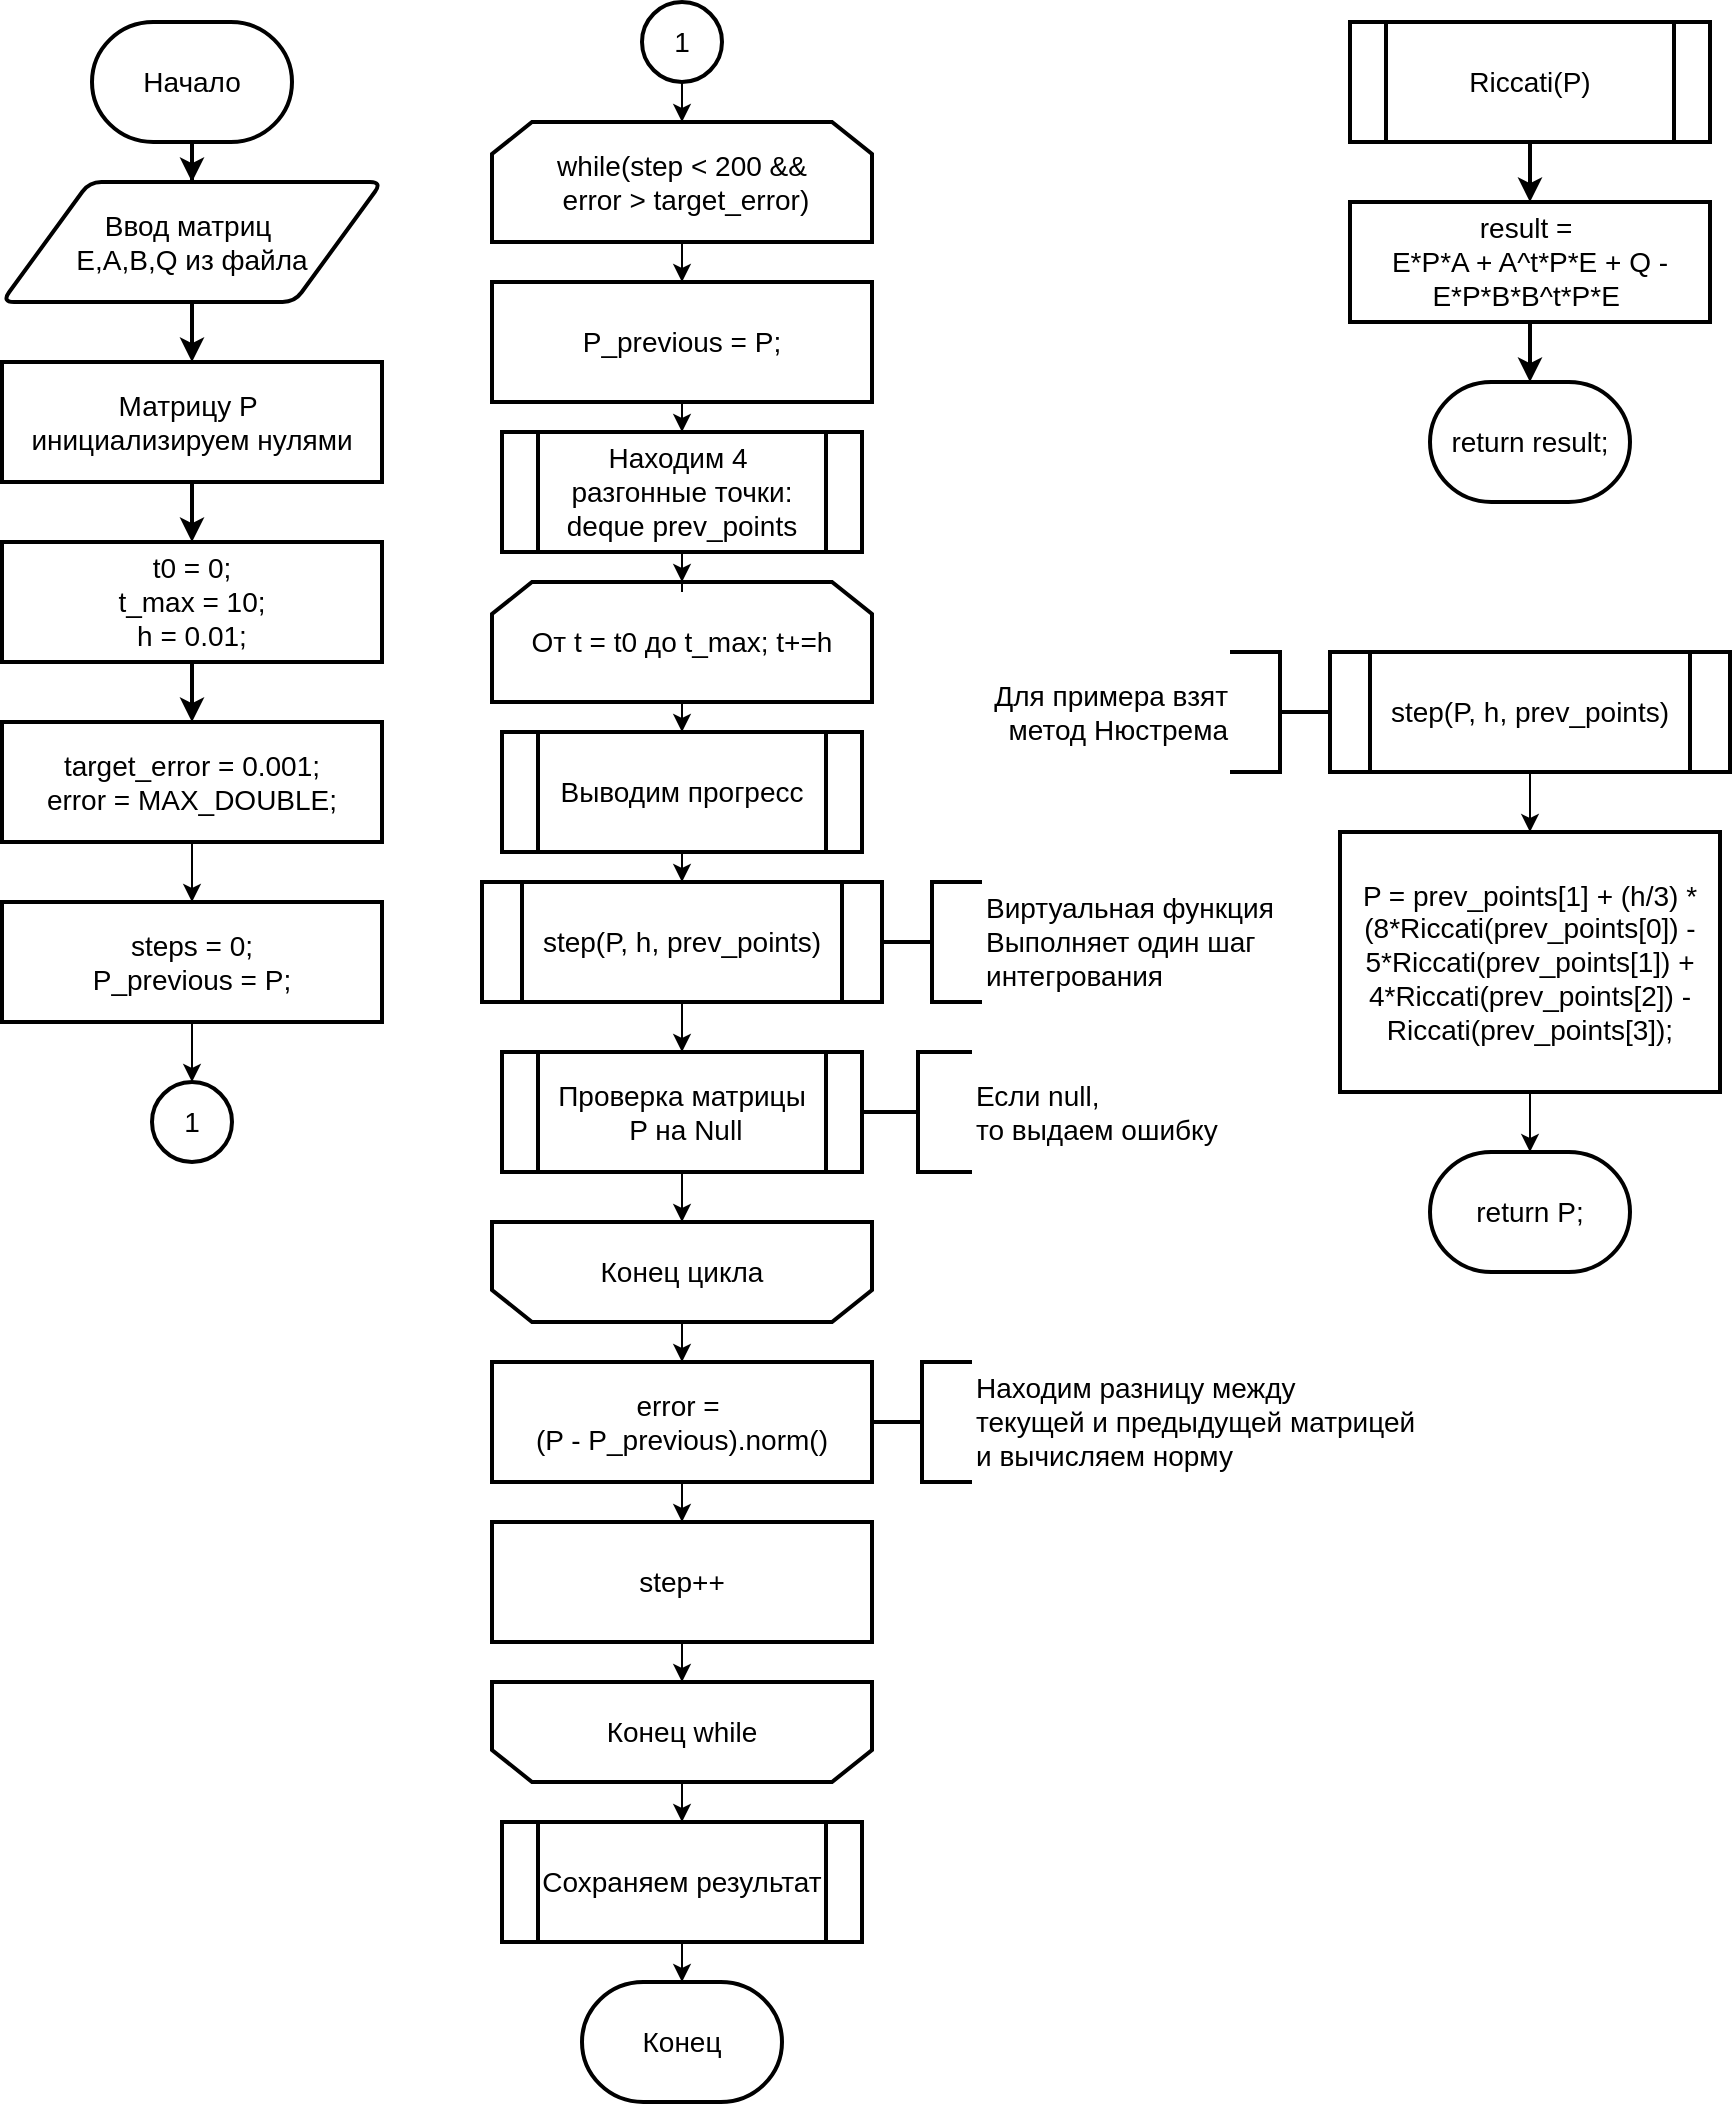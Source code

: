 <mxfile version="26.2.14">
  <diagram name="Page-1" id="VwPLgu5Wv_GMSjUahPSe">
    <mxGraphModel dx="3154" dy="2361" grid="1" gridSize="10" guides="1" tooltips="1" connect="1" arrows="1" fold="1" page="1" pageScale="1" pageWidth="827" pageHeight="1169" math="0" shadow="0">
      <root>
        <mxCell id="0" />
        <mxCell id="1" parent="0" />
        <mxCell id="0BCGg5lSnE4ghccV2pUJ-9" style="edgeStyle=orthogonalEdgeStyle;rounded=0;orthogonalLoop=1;jettySize=auto;html=1;fontSize=14;strokeWidth=2;" parent="1" source="0BCGg5lSnE4ghccV2pUJ-1" target="0BCGg5lSnE4ghccV2pUJ-3" edge="1">
          <mxGeometry relative="1" as="geometry" />
        </mxCell>
        <mxCell id="0BCGg5lSnE4ghccV2pUJ-1" value="Начало" style="strokeWidth=2;html=1;shape=mxgraph.flowchart.terminator;whiteSpace=wrap;fontSize=14;" parent="1" vertex="1">
          <mxGeometry x="-245" y="10" width="100" height="60" as="geometry" />
        </mxCell>
        <mxCell id="0BCGg5lSnE4ghccV2pUJ-2" value="Конец" style="strokeWidth=2;html=1;shape=mxgraph.flowchart.terminator;whiteSpace=wrap;fontSize=14;" parent="1" vertex="1">
          <mxGeometry y="990" width="100" height="60" as="geometry" />
        </mxCell>
        <mxCell id="0BCGg5lSnE4ghccV2pUJ-10" style="edgeStyle=orthogonalEdgeStyle;rounded=0;orthogonalLoop=1;jettySize=auto;html=1;fontSize=14;strokeWidth=2;" parent="1" source="0BCGg5lSnE4ghccV2pUJ-3" target="0BCGg5lSnE4ghccV2pUJ-7" edge="1">
          <mxGeometry relative="1" as="geometry">
            <mxPoint x="-194.98" y="170" as="targetPoint" />
          </mxGeometry>
        </mxCell>
        <mxCell id="0BCGg5lSnE4ghccV2pUJ-3" value="Ввод матриц&amp;nbsp;&lt;div&gt;E,A,B,Q из файла&lt;/div&gt;" style="shape=parallelogram;html=1;strokeWidth=2;perimeter=parallelogramPerimeter;whiteSpace=wrap;rounded=1;arcSize=12;size=0.23;fontSize=14;" parent="1" vertex="1">
          <mxGeometry x="-290" y="90" width="190" height="60" as="geometry" />
        </mxCell>
        <mxCell id="0BCGg5lSnE4ghccV2pUJ-24" value="" style="edgeStyle=orthogonalEdgeStyle;rounded=0;orthogonalLoop=1;jettySize=auto;html=1;strokeWidth=2;fontSize=14;" parent="1" source="0BCGg5lSnE4ghccV2pUJ-7" target="0BCGg5lSnE4ghccV2pUJ-21" edge="1">
          <mxGeometry relative="1" as="geometry" />
        </mxCell>
        <mxCell id="0BCGg5lSnE4ghccV2pUJ-7" value="Матрицу P&amp;nbsp;&lt;div&gt;инициализируем нулями&lt;/div&gt;" style="shape=label;html=1;strokeWidth=2;whiteSpace=wrap;rounded=0;arcSize=12;size=0.23;fontSize=14;" parent="1" vertex="1">
          <mxGeometry x="-290" y="180" width="190" height="60" as="geometry" />
        </mxCell>
        <mxCell id="0BCGg5lSnE4ghccV2pUJ-16" value="" style="edgeStyle=orthogonalEdgeStyle;rounded=0;orthogonalLoop=1;jettySize=auto;html=1;fontSize=14;strokeWidth=2;" parent="1" source="0BCGg5lSnE4ghccV2pUJ-14" target="0BCGg5lSnE4ghccV2pUJ-15" edge="1">
          <mxGeometry relative="1" as="geometry">
            <mxPoint x="439.091" y="60" as="sourcePoint" />
            <mxPoint x="439.091" y="90" as="targetPoint" />
          </mxGeometry>
        </mxCell>
        <mxCell id="0BCGg5lSnE4ghccV2pUJ-14" value="Riccati(P)" style="shape=process;whiteSpace=wrap;html=1;backgroundOutline=1;fontSize=14;strokeWidth=2;" parent="1" vertex="1">
          <mxGeometry x="384" y="10" width="180" height="60" as="geometry" />
        </mxCell>
        <mxCell id="0BCGg5lSnE4ghccV2pUJ-18" value="" style="edgeStyle=orthogonalEdgeStyle;rounded=0;orthogonalLoop=1;jettySize=auto;html=1;fontSize=14;strokeWidth=2;" parent="1" source="0BCGg5lSnE4ghccV2pUJ-15" target="0BCGg5lSnE4ghccV2pUJ-17" edge="1">
          <mxGeometry relative="1" as="geometry">
            <mxPoint x="439.091" y="150" as="sourcePoint" />
          </mxGeometry>
        </mxCell>
        <mxCell id="0BCGg5lSnE4ghccV2pUJ-15" value="result =&amp;nbsp;&lt;div&gt;E*P*A + A^t*P*E + Q - E*P*B*B^t*P*E&amp;nbsp;&lt;/div&gt;" style="rounded=0;whiteSpace=wrap;html=1;fontSize=14;strokeWidth=2;" parent="1" vertex="1">
          <mxGeometry x="384" y="100" width="180" height="60" as="geometry" />
        </mxCell>
        <mxCell id="0BCGg5lSnE4ghccV2pUJ-17" value="return result;" style="strokeWidth=2;html=1;shape=mxgraph.flowchart.terminator;whiteSpace=wrap;fontSize=14;" parent="1" vertex="1">
          <mxGeometry x="424" y="190" width="100" height="60" as="geometry" />
        </mxCell>
        <mxCell id="0BCGg5lSnE4ghccV2pUJ-92" style="edgeStyle=orthogonalEdgeStyle;rounded=0;orthogonalLoop=1;jettySize=auto;html=1;" parent="1" source="0BCGg5lSnE4ghccV2pUJ-20" target="0BCGg5lSnE4ghccV2pUJ-2" edge="1">
          <mxGeometry relative="1" as="geometry" />
        </mxCell>
        <mxCell id="0BCGg5lSnE4ghccV2pUJ-20" value="Сохраняем результат" style="shape=process;whiteSpace=wrap;html=1;backgroundOutline=1;fontSize=14;strokeWidth=2;" parent="1" vertex="1">
          <mxGeometry x="-40" y="910" width="180" height="60" as="geometry" />
        </mxCell>
        <mxCell id="0BCGg5lSnE4ghccV2pUJ-25" value="" style="edgeStyle=orthogonalEdgeStyle;rounded=0;orthogonalLoop=1;jettySize=auto;html=1;strokeWidth=2;fontSize=14;" parent="1" source="0BCGg5lSnE4ghccV2pUJ-21" target="0BCGg5lSnE4ghccV2pUJ-23" edge="1">
          <mxGeometry relative="1" as="geometry" />
        </mxCell>
        <mxCell id="0BCGg5lSnE4ghccV2pUJ-21" value="t0 = 0;&lt;div&gt;t_max = 10;&lt;/div&gt;&lt;div&gt;h = 0.01;&lt;/div&gt;" style="shape=label;html=1;strokeWidth=2;whiteSpace=wrap;rounded=0;arcSize=12;size=0.23;fontSize=14;" parent="1" vertex="1">
          <mxGeometry x="-290" y="270" width="190" height="60" as="geometry" />
        </mxCell>
        <mxCell id="0BCGg5lSnE4ghccV2pUJ-60" value="" style="edgeStyle=orthogonalEdgeStyle;rounded=0;orthogonalLoop=1;jettySize=auto;html=1;" parent="1" source="0BCGg5lSnE4ghccV2pUJ-23" target="0BCGg5lSnE4ghccV2pUJ-61" edge="1">
          <mxGeometry relative="1" as="geometry">
            <mxPoint x="-195" y="450" as="targetPoint" />
          </mxGeometry>
        </mxCell>
        <mxCell id="0BCGg5lSnE4ghccV2pUJ-23" value="target_error = 0.001;&lt;div&gt;error = MAX_DOUBLE;&lt;/div&gt;" style="shape=label;html=1;strokeWidth=2;whiteSpace=wrap;rounded=0;arcSize=12;size=0.23;fontSize=14;" parent="1" vertex="1">
          <mxGeometry x="-290" y="360" width="190" height="60" as="geometry" />
        </mxCell>
        <mxCell id="0BCGg5lSnE4ghccV2pUJ-61" value="steps = 0;&lt;div&gt;P_previous = P;&lt;/div&gt;" style="shape=label;html=1;strokeWidth=2;whiteSpace=wrap;rounded=0;arcSize=12;size=0.23;fontSize=14;" parent="1" vertex="1">
          <mxGeometry x="-290" y="450" width="190" height="60" as="geometry" />
        </mxCell>
        <mxCell id="0BCGg5lSnE4ghccV2pUJ-63" value="&lt;font style=&quot;font-size: 14px;&quot;&gt;1&lt;/font&gt;" style="strokeWidth=2;html=1;shape=mxgraph.flowchart.start_2;whiteSpace=wrap;" parent="1" vertex="1">
          <mxGeometry x="-215" y="540" width="40" height="40" as="geometry" />
        </mxCell>
        <mxCell id="0BCGg5lSnE4ghccV2pUJ-64" value="" style="edgeStyle=orthogonalEdgeStyle;rounded=0;orthogonalLoop=1;jettySize=auto;html=1;" parent="1" source="0BCGg5lSnE4ghccV2pUJ-61" target="0BCGg5lSnE4ghccV2pUJ-63" edge="1">
          <mxGeometry relative="1" as="geometry" />
        </mxCell>
        <mxCell id="0BCGg5lSnE4ghccV2pUJ-67" value="" style="edgeStyle=orthogonalEdgeStyle;rounded=0;orthogonalLoop=1;jettySize=auto;html=1;" parent="1" source="0BCGg5lSnE4ghccV2pUJ-65" target="0BCGg5lSnE4ghccV2pUJ-66" edge="1">
          <mxGeometry relative="1" as="geometry" />
        </mxCell>
        <mxCell id="0BCGg5lSnE4ghccV2pUJ-65" value="&lt;font style=&quot;font-size: 14px;&quot;&gt;1&lt;/font&gt;" style="strokeWidth=2;html=1;shape=mxgraph.flowchart.start_2;whiteSpace=wrap;" parent="1" vertex="1">
          <mxGeometry x="30" width="40" height="40" as="geometry" />
        </mxCell>
        <mxCell id="0BCGg5lSnE4ghccV2pUJ-69" style="edgeStyle=orthogonalEdgeStyle;rounded=0;orthogonalLoop=1;jettySize=auto;html=1;" parent="1" source="0BCGg5lSnE4ghccV2pUJ-66" target="0BCGg5lSnE4ghccV2pUJ-68" edge="1">
          <mxGeometry relative="1" as="geometry" />
        </mxCell>
        <mxCell id="0BCGg5lSnE4ghccV2pUJ-66" value="while(step &amp;lt; 200 &amp;amp;&amp;amp;&lt;div&gt;&amp;nbsp;error &amp;gt; target_error)&lt;/div&gt;" style="shape=loopLimit;whiteSpace=wrap;html=1;strokeWidth=2;fontSize=14;" parent="1" vertex="1">
          <mxGeometry x="-45" y="60" width="190" height="60" as="geometry" />
        </mxCell>
        <mxCell id="IaxKkB5AVkY9L3rFxQmV-3" style="edgeStyle=orthogonalEdgeStyle;rounded=0;orthogonalLoop=1;jettySize=auto;html=1;" edge="1" parent="1" source="0BCGg5lSnE4ghccV2pUJ-68" target="IaxKkB5AVkY9L3rFxQmV-1">
          <mxGeometry relative="1" as="geometry" />
        </mxCell>
        <mxCell id="0BCGg5lSnE4ghccV2pUJ-68" value="P_previous = P;" style="shape=label;html=1;strokeWidth=2;whiteSpace=wrap;rounded=0;arcSize=12;size=0.23;fontSize=14;" parent="1" vertex="1">
          <mxGeometry x="-45" y="140" width="190" height="60" as="geometry" />
        </mxCell>
        <mxCell id="0BCGg5lSnE4ghccV2pUJ-74" style="edgeStyle=orthogonalEdgeStyle;rounded=0;orthogonalLoop=1;jettySize=auto;html=1;" parent="1" source="0BCGg5lSnE4ghccV2pUJ-70" target="0BCGg5lSnE4ghccV2pUJ-73" edge="1">
          <mxGeometry relative="1" as="geometry" />
        </mxCell>
        <mxCell id="0BCGg5lSnE4ghccV2pUJ-70" value="От t = t0 до t_max; t+=h" style="shape=loopLimit;whiteSpace=wrap;html=1;strokeWidth=2;fontSize=14;" parent="1" vertex="1">
          <mxGeometry x="-45" y="290" width="190" height="60" as="geometry" />
        </mxCell>
        <mxCell id="0BCGg5lSnE4ghccV2pUJ-84" style="edgeStyle=orthogonalEdgeStyle;rounded=0;orthogonalLoop=1;jettySize=auto;html=1;" parent="1" source="0BCGg5lSnE4ghccV2pUJ-72" target="0BCGg5lSnE4ghccV2pUJ-82" edge="1">
          <mxGeometry relative="1" as="geometry" />
        </mxCell>
        <mxCell id="0BCGg5lSnE4ghccV2pUJ-72" value="Конец цикла" style="shape=loopLimit;html=1;strokeWidth=2;rotation=0;fontSize=14;horizontal=1;verticalAlign=middle;whiteSpace=wrap;flipV=1;" parent="1" vertex="1">
          <mxGeometry x="-45" y="610" width="190" height="50" as="geometry" />
        </mxCell>
        <mxCell id="0BCGg5lSnE4ghccV2pUJ-76" style="edgeStyle=orthogonalEdgeStyle;rounded=0;orthogonalLoop=1;jettySize=auto;html=1;" parent="1" source="0BCGg5lSnE4ghccV2pUJ-73" target="IaxKkB5AVkY9L3rFxQmV-4" edge="1">
          <mxGeometry relative="1" as="geometry">
            <mxPoint x="50" y="445" as="targetPoint" />
          </mxGeometry>
        </mxCell>
        <mxCell id="0BCGg5lSnE4ghccV2pUJ-73" value="Выводим прогресс" style="shape=process;whiteSpace=wrap;html=1;backgroundOutline=1;fontSize=14;strokeWidth=2;" parent="1" vertex="1">
          <mxGeometry x="-40" y="365" width="180" height="60" as="geometry" />
        </mxCell>
        <mxCell id="0BCGg5lSnE4ghccV2pUJ-77" value="Проверка матрицы&lt;div&gt;&amp;nbsp;P на Null&lt;/div&gt;" style="shape=process;whiteSpace=wrap;html=1;backgroundOutline=1;fontSize=14;strokeWidth=2;" parent="1" vertex="1">
          <mxGeometry x="-40" y="525" width="180" height="60" as="geometry" />
        </mxCell>
        <mxCell id="0BCGg5lSnE4ghccV2pUJ-81" style="edgeStyle=orthogonalEdgeStyle;rounded=0;orthogonalLoop=1;jettySize=auto;html=1;" parent="1" source="0BCGg5lSnE4ghccV2pUJ-77" target="0BCGg5lSnE4ghccV2pUJ-72" edge="1">
          <mxGeometry relative="1" as="geometry">
            <mxPoint x="50.053" y="650" as="sourcePoint" />
          </mxGeometry>
        </mxCell>
        <mxCell id="McZ9CaNHPwBHdXYASth3-2" style="edgeStyle=orthogonalEdgeStyle;rounded=0;orthogonalLoop=1;jettySize=auto;html=1;" parent="1" source="0BCGg5lSnE4ghccV2pUJ-82" target="McZ9CaNHPwBHdXYASth3-1" edge="1">
          <mxGeometry relative="1" as="geometry" />
        </mxCell>
        <mxCell id="0BCGg5lSnE4ghccV2pUJ-82" value="error =&amp;nbsp;&lt;div&gt;(P - P_previous).norm()&lt;/div&gt;" style="shape=label;html=1;strokeWidth=2;whiteSpace=wrap;rounded=0;arcSize=12;size=0.23;fontSize=14;" parent="1" vertex="1">
          <mxGeometry x="-45" y="680" width="190" height="60" as="geometry" />
        </mxCell>
        <mxCell id="0BCGg5lSnE4ghccV2pUJ-83" value="&lt;font style=&quot;font-size: 14px;&quot;&gt;Находим разницу между&amp;nbsp;&lt;/font&gt;&lt;div&gt;&lt;font style=&quot;font-size: 14px;&quot;&gt;текущей и предыдущей матрицей&lt;/font&gt;&lt;/div&gt;&lt;div&gt;&lt;font style=&quot;font-size: 14px;&quot;&gt;и вычисляем норму&lt;/font&gt;&lt;/div&gt;" style="strokeWidth=2;html=1;shape=mxgraph.flowchart.annotation_2;align=left;labelPosition=right;pointerEvents=1;" parent="1" vertex="1">
          <mxGeometry x="145" y="680" width="50" height="60" as="geometry" />
        </mxCell>
        <mxCell id="0BCGg5lSnE4ghccV2pUJ-91" style="edgeStyle=orthogonalEdgeStyle;rounded=0;orthogonalLoop=1;jettySize=auto;html=1;" parent="1" source="0BCGg5lSnE4ghccV2pUJ-85" target="0BCGg5lSnE4ghccV2pUJ-20" edge="1">
          <mxGeometry relative="1" as="geometry" />
        </mxCell>
        <mxCell id="0BCGg5lSnE4ghccV2pUJ-85" value="Конец while" style="shape=loopLimit;html=1;strokeWidth=2;rotation=0;fontSize=14;horizontal=1;verticalAlign=middle;whiteSpace=wrap;flipV=1;" parent="1" vertex="1">
          <mxGeometry x="-45" y="840" width="190" height="50" as="geometry" />
        </mxCell>
        <mxCell id="0BCGg5lSnE4ghccV2pUJ-93" value="&lt;span style=&quot;font-size: 14px;&quot;&gt;Виртуальная функция&lt;/span&gt;&lt;div&gt;&lt;span style=&quot;font-size: 14px;&quot;&gt;Выполняет один шаг&amp;nbsp;&lt;/span&gt;&lt;/div&gt;&lt;div&gt;&lt;span style=&quot;font-size: 14px;&quot;&gt;интегрования&lt;/span&gt;&lt;/div&gt;" style="strokeWidth=2;html=1;shape=mxgraph.flowchart.annotation_2;align=left;labelPosition=right;pointerEvents=1;" parent="1" vertex="1">
          <mxGeometry x="150" y="440" width="50" height="60" as="geometry" />
        </mxCell>
        <mxCell id="McZ9CaNHPwBHdXYASth3-3" style="edgeStyle=orthogonalEdgeStyle;rounded=0;orthogonalLoop=1;jettySize=auto;html=1;" parent="1" source="McZ9CaNHPwBHdXYASth3-1" target="0BCGg5lSnE4ghccV2pUJ-85" edge="1">
          <mxGeometry relative="1" as="geometry" />
        </mxCell>
        <mxCell id="McZ9CaNHPwBHdXYASth3-1" value="step++" style="shape=label;html=1;strokeWidth=2;whiteSpace=wrap;rounded=0;arcSize=12;size=0.23;fontSize=14;" parent="1" vertex="1">
          <mxGeometry x="-45" y="760" width="190" height="60" as="geometry" />
        </mxCell>
        <mxCell id="McZ9CaNHPwBHdXYASth3-4" value="&lt;span style=&quot;font-size: 14px;&quot;&gt;Если null,&lt;br&gt;то выдаем ошибку&lt;/span&gt;" style="strokeWidth=2;html=1;shape=mxgraph.flowchart.annotation_2;align=left;labelPosition=right;pointerEvents=1;" parent="1" vertex="1">
          <mxGeometry x="141" y="525" width="54" height="60" as="geometry" />
        </mxCell>
        <mxCell id="IaxKkB5AVkY9L3rFxQmV-2" style="edgeStyle=orthogonalEdgeStyle;rounded=0;orthogonalLoop=1;jettySize=auto;html=1;" edge="1" parent="1" source="IaxKkB5AVkY9L3rFxQmV-1" target="0BCGg5lSnE4ghccV2pUJ-70">
          <mxGeometry relative="1" as="geometry" />
        </mxCell>
        <mxCell id="IaxKkB5AVkY9L3rFxQmV-1" value="Находим 4&amp;nbsp;&lt;div&gt;разгонные точки:&lt;/div&gt;&lt;div&gt;deque prev_points&lt;/div&gt;" style="shape=process;whiteSpace=wrap;html=1;backgroundOutline=1;fontSize=14;strokeWidth=2;" vertex="1" parent="1">
          <mxGeometry x="-40" y="215" width="180" height="60" as="geometry" />
        </mxCell>
        <mxCell id="IaxKkB5AVkY9L3rFxQmV-11" style="edgeStyle=orthogonalEdgeStyle;rounded=0;orthogonalLoop=1;jettySize=auto;html=1;" edge="1" parent="1" source="IaxKkB5AVkY9L3rFxQmV-4" target="0BCGg5lSnE4ghccV2pUJ-77">
          <mxGeometry relative="1" as="geometry" />
        </mxCell>
        <mxCell id="IaxKkB5AVkY9L3rFxQmV-4" value="step(P, h, prev_points)" style="shape=process;whiteSpace=wrap;html=1;backgroundOutline=1;fontSize=14;strokeWidth=2;" vertex="1" parent="1">
          <mxGeometry x="-50" y="440" width="200" height="60" as="geometry" />
        </mxCell>
        <mxCell id="IaxKkB5AVkY9L3rFxQmV-20" style="edgeStyle=orthogonalEdgeStyle;rounded=0;orthogonalLoop=1;jettySize=auto;html=1;" edge="1" parent="1" source="IaxKkB5AVkY9L3rFxQmV-10" target="IaxKkB5AVkY9L3rFxQmV-18">
          <mxGeometry relative="1" as="geometry" />
        </mxCell>
        <mxCell id="IaxKkB5AVkY9L3rFxQmV-10" value="P = prev_points[1] + (h/3) *&lt;div&gt;(8*Riccati(prev_points[0]) -&lt;/div&gt;&lt;div&gt;5*Riccati(prev_points[1]) +&lt;/div&gt;&lt;div&gt;4*Riccati(prev_points[2]) -&lt;/div&gt;&lt;div&gt;Riccati(prev_points[3]);&lt;/div&gt;" style="shape=label;html=1;strokeWidth=2;whiteSpace=wrap;rounded=0;arcSize=12;size=0.23;fontSize=14;" vertex="1" parent="1">
          <mxGeometry x="379" y="415" width="190" height="130" as="geometry" />
        </mxCell>
        <mxCell id="IaxKkB5AVkY9L3rFxQmV-19" style="edgeStyle=orthogonalEdgeStyle;rounded=0;orthogonalLoop=1;jettySize=auto;html=1;" edge="1" parent="1" source="IaxKkB5AVkY9L3rFxQmV-13" target="IaxKkB5AVkY9L3rFxQmV-10">
          <mxGeometry relative="1" as="geometry" />
        </mxCell>
        <mxCell id="IaxKkB5AVkY9L3rFxQmV-13" value="step(P, h, prev_points)" style="shape=process;whiteSpace=wrap;html=1;backgroundOutline=1;fontSize=14;strokeWidth=2;" vertex="1" parent="1">
          <mxGeometry x="374" y="325" width="200" height="60" as="geometry" />
        </mxCell>
        <mxCell id="IaxKkB5AVkY9L3rFxQmV-18" value="return P;" style="strokeWidth=2;html=1;shape=mxgraph.flowchart.terminator;whiteSpace=wrap;fontSize=14;" vertex="1" parent="1">
          <mxGeometry x="424" y="575" width="100" height="60" as="geometry" />
        </mxCell>
        <mxCell id="IaxKkB5AVkY9L3rFxQmV-26" value="&lt;span style=&quot;font-size: 14px;&quot;&gt;Для примера взят&lt;/span&gt;&lt;div&gt;&lt;span style=&quot;font-size: 14px;&quot;&gt;&amp;nbsp;метод Нюстрема&lt;/span&gt;&lt;/div&gt;" style="strokeWidth=2;html=1;shape=mxgraph.flowchart.annotation_2;align=right;labelPosition=left;pointerEvents=1;flipV=0;flipH=1;verticalAlign=middle;verticalLabelPosition=middle;" vertex="1" parent="1">
          <mxGeometry x="324" y="325" width="50" height="60" as="geometry" />
        </mxCell>
      </root>
    </mxGraphModel>
  </diagram>
</mxfile>
